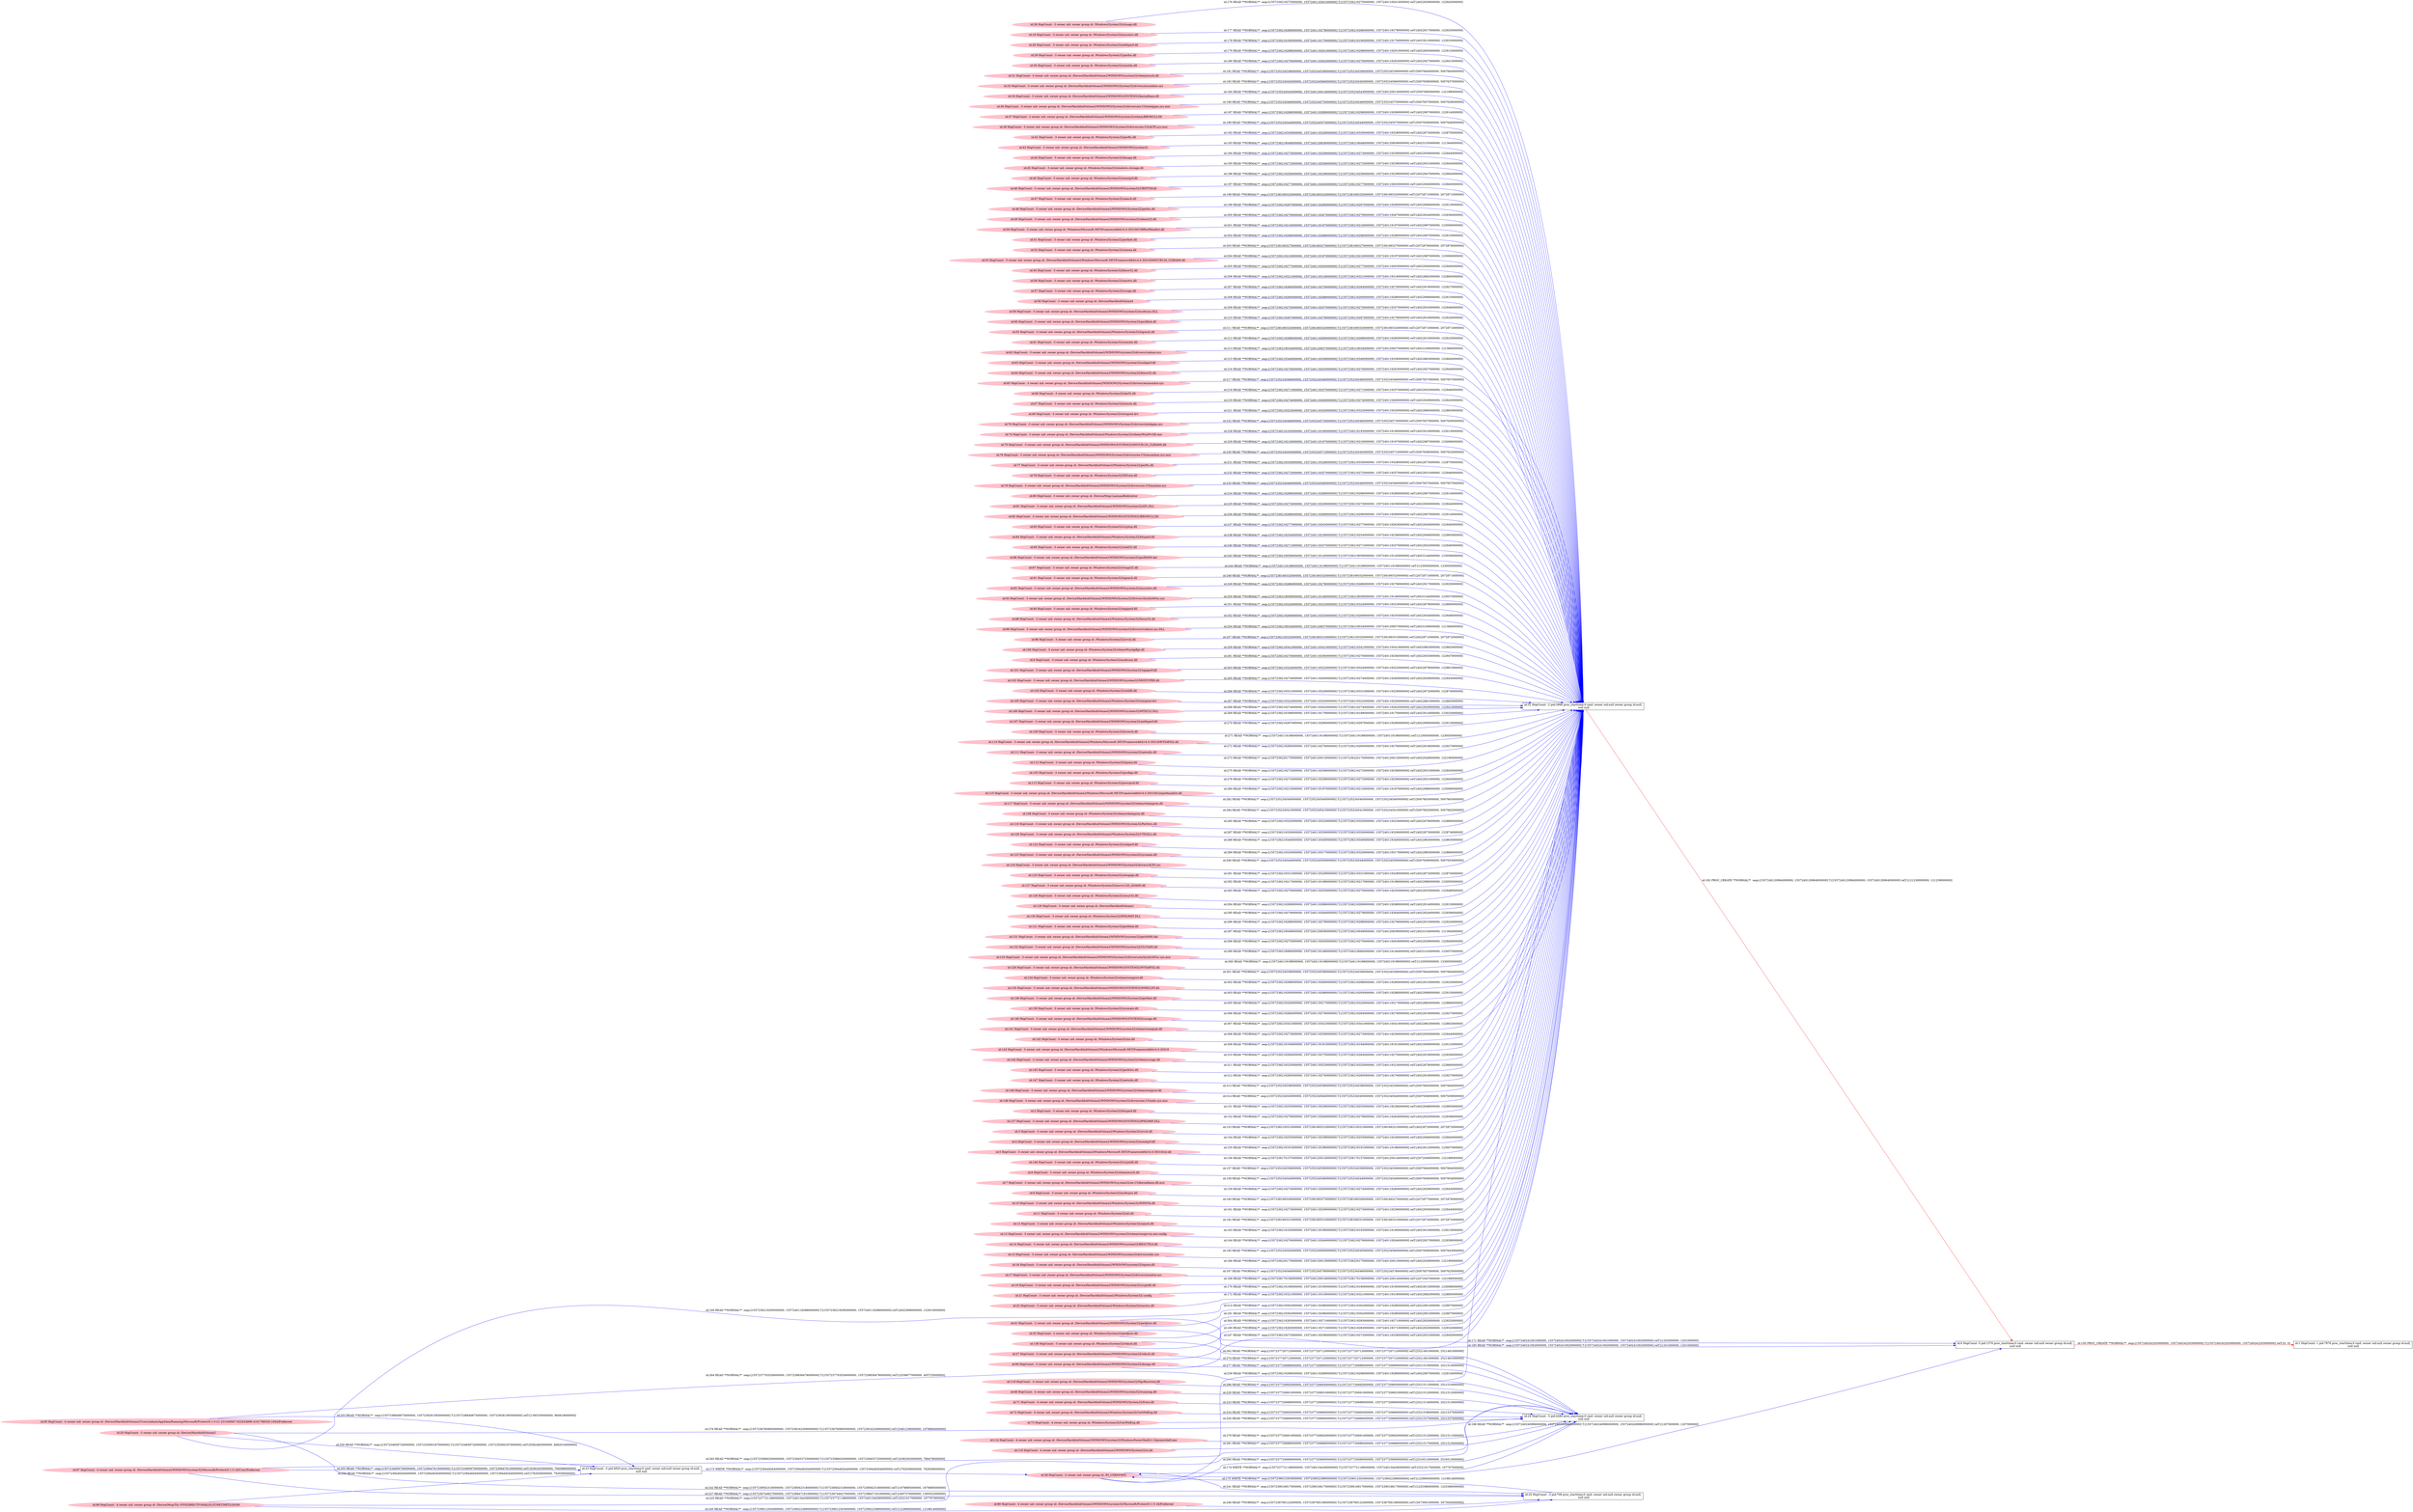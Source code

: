 digraph  {
rankdir=LR
"20"[color=pink,label="id:20 HopCount: -3 owner uid: owner group id: /Device/HarddiskVolume2 ", shape=oval,style=filled];
"23"[color=black,label="id:23 HopCount: -3 pid:4920 proc_starttime:0 cmd: owner uid:null owner group id:null,\n null null", shape=box,style=solid];
"20" -> "23" [id=256,__obj="READ"color=blue,label="id:256 READ **NORMAL**  seqs:[1557234659720000000, 1557235560187000000] T:[1557234659720000000, 1557235560187000000] relT:[5582483000000, 4682016000000]",style=solid];
"98"[color=pink,label="id:98 HopCount: -3 owner uid: owner group id: /Windows/System32/srvcli.dll ", shape=oval,style=filled];
"32"[color=black,label="id:32 HopCount: -2 pid:3996 proc_starttime:0 cmd: owner uid:null owner group id:null,\n null null", shape=box,style=solid];
"98" -> "32" [id=257,__obj="READ"color=blue,label="id:257 READ **NORMAL**  seqs:[1557236219332000000, 1557238169331000000] T:[1557236219332000000, 1557238169331000000] relT:[4022871000000, 2072872000000]",style=solid];
"99"[color=pink,label="id:99 HopCount: -4 owner uid: owner group id: /Device/Mup/TA1-FIVEDIRECTI*/MAILSLOT/NET/NETLOGON ", shape=oval,style=filled];
"99" -> "23" [id=258,__obj="READ"color=blue,label="id:258 READ **NORMAL**  seqs:[1557239449264000000, 1557239449264000000] T:[1557239449264000000, 1557239449264000000] relT:[792939000000, 792939000000]",style=solid];
"100"[color=pink,label="id:100 HopCount: -3 owner uid: owner group id: /Windows/System32/wbem/WmiApRpl.dll ", shape=oval,style=filled];
"100" -> "32" [id=259,__obj="READ"color=blue,label="id:259 READ **NORMAL**  seqs:[1557236219341000000, 1557240119341000000] T:[1557236219341000000, 1557240119341000000] relT:[4022862000000, 122862000000]",style=solid];
"38"[color=pink,label="id:38 HopCount: -2 owner uid: owner group id: /FI_UNKNOWN ", shape=oval,style=filled];
"24"[color=black,label="id:24 HopCount: -3 pid:4280 proc_starttime:0 cmd: owner uid:null owner group id:null,\n null null", shape=box,style=solid];
"38" -> "24" [id=260,__obj="READ"color=blue,label="id:260 READ **NORMAL**  seqs:[1557237725690000000, 1557237725690000000] T:[1557237725690000000, 1557237725690000000] relT:[2516513000000, 2516513000000]",style=solid];
"9"[color=pink,label="id:9 HopCount: -3 owner uid: owner group id: /Windows/System32/msdtcuiu.dll ", shape=oval,style=filled];
"9" -> "32" [id=261,__obj="READ"color=blue,label="id:261 READ **NORMAL**  seqs:[1557236219270000000, 1557240119256000000] T:[1557236219270000000, 1557240119256000000] relT:[4022933000000, 122947000000]",style=solid];
"138"[color=pink,label="id:138 HopCount: -3 owner uid: owner group id: /Windows/System32/wkscli.dll ", shape=oval,style=filled];
"138" -> "24" [id=262,__obj="READ"color=blue,label="id:262 READ **NORMAL**  seqs:[1557237720712000000, 1557237720712000000] T:[1557237720712000000, 1557237720712000000] relT:[2521491000000, 2521491000000]",style=solid];
"101"[color=pink,label="id:101 HopCount: -3 owner uid: owner group id: /Device/HarddiskVolume2/WINDOWS/System32/tapiperf.dll ", shape=oval,style=filled];
"101" -> "32" [id=263,__obj="READ"color=blue,label="id:263 READ **NORMAL**  seqs:[1557236219324000000, 1557240119322000000] T:[1557236219324000000, 1557240119322000000] relT:[4022879000000, 122881000000]",style=solid];
"95"[color=pink,label="id:95 HopCount: -4 owner uid: owner group id: /Device/HarddiskVolume2/Users/admin/AppData/Roaming/Microsoft/Protect/S-1-5-21-231540947-922634896-4161786520-1004/Preferred ", shape=oval,style=filled];
"95" -> "24" [id=264,__obj="READ"color=blue,label="id:264 READ **NORMAL**  seqs:[1557237703526000000, 1557239836478000000] T:[1557237703526000000, 1557239836478000000] relT:[2538677000000, 405725000000]",style=solid];
"102"[color=pink,label="id:102 HopCount: -3 owner uid: owner group id: /Device/HarddiskVolume2/WINDOWS/system32/MSDTCPRX.dll ", shape=oval,style=filled];
"102" -> "32" [id=265,__obj="READ"color=blue,label="id:265 READ **NORMAL**  seqs:[1557236219274000000, 1557240119260000000] T:[1557236219274000000, 1557240119260000000] relT:[4022929000000, 122943000000]",style=solid];
"104"[color=pink,label="id:104 HopCount: -3 owner uid: owner group id: /Windows/System32/utildll.dll ", shape=oval,style=filled];
"104" -> "32" [id=266,__obj="READ"color=blue,label="id:266 READ **NORMAL**  seqs:[1557236219331000000, 1557240119329000000] T:[1557236219331000000, 1557240119329000000] relT:[4022872000000, 122874000000]",style=solid];
"105"[color=pink,label="id:105 HopCount: -3 owner uid: owner group id: /Device/HarddiskVolume2/Windows/System32/winspool.drv ", shape=oval,style=filled];
"105" -> "32" [id=267,__obj="READ"color=blue,label="id:267 READ **NORMAL**  seqs:[1557236219322000000, 1557240119320000000] T:[1557236219322000000, 1557240119320000000] relT:[4022881000000, 122883000000]",style=solid];
"106"[color=pink,label="id:106 HopCount: -3 owner uid: owner group id: /Device/HarddiskVolume2/WINDOWS/system32/MTXCLU.DLL ", shape=oval,style=filled];
"106" -> "32" [id=268,__obj="READ"color=blue,label="id:268 READ **NORMAL**  seqs:[1557236219274000000, 1557240119262000000] T:[1557236219274000000, 1557240119262000000] relT:[4022929000000, 122941000000]",style=solid];
"107"[color=pink,label="id:107 HopCount: -3 owner uid: owner group id: /Device/HarddiskVolume2/WINDOWS/system32/netfxperf.dll ", shape=oval,style=filled];
"107" -> "32" [id=269,__obj="READ"color=blue,label="id:269 READ **NORMAL**  seqs:[1557236219189000000, 1557240119170000000] T:[1557236219189000000, 1557240119170000000] relT:[4023014000000, 123033000000]",style=solid];
"109"[color=pink,label="id:109 HopCount: -3 owner uid: owner group id: /Windows/System32/browcli.dll ", shape=oval,style=filled];
"109" -> "32" [id=270,__obj="READ"color=blue,label="id:270 READ **NORMAL**  seqs:[1557236219297000000, 1557240119290000000] T:[1557236219297000000, 1557240119290000000] relT:[4022906000000, 122913000000]",style=solid];
"110"[color=pink,label="id:110 HopCount: -3 owner uid: owner group id: /Device/HarddiskVolume2/Windows/Microsoft.NET/Framework64/v4.0.30319/WTSAPI32.dll ", shape=oval,style=filled];
"110" -> "32" [id=271,__obj="READ"color=blue,label="id:271 READ **NORMAL**  seqs:[1557240119198000000, 1557240119198000000] T:[1557240119198000000, 1557240119198000000] relT:[123005000000, 123005000000]",style=solid];
"111"[color=pink,label="id:111 HopCount: -3 owner uid: owner group id: /Device/HarddiskVolume2/WINDOWS/system32/netutils.dll ", shape=oval,style=filled];
"111" -> "32" [id=272,__obj="READ"color=blue,label="id:272 READ **NORMAL**  seqs:[1557236219285000000, 1557240119276000000] T:[1557236219285000000, 1557240119276000000] relT:[4022918000000, 122927000000]",style=solid];
"112"[color=pink,label="id:112 HopCount: -3 owner uid: owner group id: /Windows/System32/tquery.dll ", shape=oval,style=filled];
"112" -> "32" [id=273,__obj="READ"color=blue,label="id:273 READ **NORMAL**  seqs:[1557236220175000000, 1557240120013000000] T:[1557236220175000000, 1557240120013000000] relT:[4022028000000, 122190000000]",style=solid];
"27"[color=pink,label="id:27 HopCount: -3 owner uid: owner group id: /Device/HarddiskVolume2/WINDOWS/system32/wkscli.dll ", shape=oval,style=filled];
"27" -> "24" [id=274,__obj="READ"color=blue,label="id:274 READ **NORMAL**  seqs:[1557237720712000000, 1557237720712000000] T:[1557237720712000000, 1557237720712000000] relT:[2521491000000, 2521491000000]",style=solid];
"103"[color=pink,label="id:103 HopCount: -3 owner uid: owner group id: /Windows/System32/profapi.dll ", shape=oval,style=filled];
"103" -> "32" [id=275,__obj="READ"color=blue,label="id:275 READ **NORMAL**  seqs:[1557236219272000000, 1557240119258000000] T:[1557236219272000000, 1557240119258000000] relT:[4022931000000, 122945000000]",style=solid];
"20" -> "24" [id=276,__obj="READ"color=blue,label="id:276 READ **NORMAL**  seqs:[1557236760965000000, 1557239162309000000] T:[1557236760965000000, 1557239162309000000] relT:[3481238000000, 1079894000000]",style=solid];
"90"[color=pink,label="id:90 HopCount: -3 owner uid: owner group id: /Device/HarddiskVolume2/WINDOWS/System32/dnsapi.dll ", shape=oval,style=filled];
"90" -> "24" [id=277,__obj="READ"color=blue,label="id:277 READ **NORMAL**  seqs:[1557237720688000000, 1557237720689000000] T:[1557237720688000000, 1557237720689000000] relT:[2521515000000, 2521514000000]",style=solid];
"113"[color=pink,label="id:113 HopCount: -3 owner uid: owner group id: /Windows/System32/powrprof.dll ", shape=oval,style=filled];
"113" -> "32" [id=278,__obj="READ"color=blue,label="id:278 READ **NORMAL**  seqs:[1557236219272000000, 1557240119258000000] T:[1557236219272000000, 1557240119258000000] relT:[4022931000000, 122945000000]",style=solid];
"114"[color=pink,label="id:114 HopCount: -4 owner uid: owner group id: /Device/HarddiskVolume2/WINDOWS/system32/WindowsPowerShell/v1.0/powershell.exe ", shape=oval,style=filled];
"114" -> "24" [id=279,__obj="READ"color=blue,label="id:279 READ **NORMAL**  seqs:[1557237720691000000, 1557237720692000000] T:[1557237720691000000, 1557237720692000000] relT:[2521512000000, 2521511000000]",style=solid];
"115"[color=pink,label="id:115 HopCount: -3 owner uid: owner group id: /Device/HarddiskVolume2/Windows/Microsoft.NET/Framework64/v4.0.30319/CorperfmonExt.dll ", shape=oval,style=filled];
"115" -> "32" [id=280,__obj="READ"color=blue,label="id:280 READ **NORMAL**  seqs:[1557236219215000000, 1557240119197000000] T:[1557236219215000000, 1557240119197000000] relT:[4022988000000, 123006000000]",style=solid];
"116"[color=pink,label="id:116 HopCount: -4 owner uid: owner group id: /Device/HarddiskVolume2/WINDOWS/System32/ci.dll ", shape=oval,style=filled];
"116" -> "24" [id=281,__obj="READ"color=blue,label="id:281 READ **NORMAL**  seqs:[1557237720686000000, 1557237720688000000] T:[1557237720686000000, 1557237720688000000] relT:[2521517000000, 2521515000000]",style=solid];
"117"[color=pink,label="id:117 HopCount: -3 owner uid: owner group id: /Device/HarddiskVolume2/WINDOWS/system32/wbem/wbemprox.dll ", shape=oval,style=filled];
"117" -> "32" [id=282,__obj="READ"color=blue,label="id:282 READ **NORMAL**  seqs:[1557235234540000000, 1557235234540000000] T:[1557235234540000000, 1557235234540000000] relT:[5007663000000, 5007663000000]",style=solid];
"97"[color=pink,label="id:97 HopCount: -4 owner uid: owner group id: /Device/HarddiskVolume2/WINDOWS/system32/Microsoft/Protect/S-1-5-18/User/Preferred ", shape=oval,style=filled];
"97" -> "24" [id=283,__obj="READ"color=blue,label="id:283 READ **NORMAL**  seqs:[1557235860200000000, 1557239453725000000] T:[1557235860200000000, 1557239453725000000] relT:[4382003000000, 788478000000]",style=solid];
"108"[color=pink,label="id:108 HopCount: -3 owner uid: owner group id: /Windows/System32/wbem/wbemprox.dll ", shape=oval,style=filled];
"108" -> "32" [id=284,__obj="READ"color=blue,label="id:284 READ **NORMAL**  seqs:[1557235234541000000, 1557235234541000000] T:[1557235234541000000, 1557235234541000000] relT:[5007662000000, 5007662000000]",style=solid];
"118"[color=pink,label="id:118 HopCount: -3 owner uid: owner group id: /Device/HarddiskVolume2/WINDOWS/System32/Perfctrs.dll ", shape=oval,style=filled];
"118" -> "32" [id=285,__obj="READ"color=blue,label="id:285 READ **NORMAL**  seqs:[1557236219325000000, 1557240119323000000] T:[1557236219325000000, 1557240119323000000] relT:[4022878000000, 122880000000]",style=solid];
"119"[color=pink,label="id:119 HopCount: -4 owner uid: owner group id: /Device/HarddiskVolume2/WINDOWS/system32/NgcRecovery.dll ", shape=oval,style=filled];
"119" -> "24" [id=286,__obj="READ"color=blue,label="id:286 READ **NORMAL**  seqs:[1557237720692000000, 1557237720693000000] T:[1557237720692000000, 1557237720693000000] relT:[2521511000000, 2521510000000]",style=solid];
"120"[color=pink,label="id:120 HopCount: -3 owner uid: owner group id: /Device/HarddiskVolume2/Windows/System32/UTILDLL.dll ", shape=oval,style=filled];
"120" -> "32" [id=287,__obj="READ"color=blue,label="id:287 READ **NORMAL**  seqs:[1557236219330000000, 1557240119329000000] T:[1557236219330000000, 1557240119329000000] relT:[4022873000000, 122874000000]",style=solid];
"122"[color=pink,label="id:122 HopCount: -3 owner uid: owner group id: /Windows/System32/usbperf.dll ", shape=oval,style=filled];
"122" -> "32" [id=288,__obj="READ"color=blue,label="id:288 READ **NORMAL**  seqs:[1557236219340000000, 1557240119340000000] T:[1557236219340000000, 1557240119340000000] relT:[4022863000000, 122863000000]",style=solid];
"123"[color=pink,label="id:123 HopCount: -3 owner uid: owner group id: /Device/HarddiskVolume2/WINDOWS/system32/sysmain.dll ", shape=oval,style=filled];
"123" -> "32" [id=289,__obj="READ"color=blue,label="id:289 READ **NORMAL**  seqs:[1557236219320000000, 1557240119317000000] T:[1557236219320000000, 1557240119317000000] relT:[4022883000000, 122886000000]",style=solid];
"124"[color=pink,label="id:124 HopCount: -3 owner uid: owner group id: /Device/HarddiskVolume2/WINDOWS/System32/drivers/ACPI.sys ", shape=oval,style=filled];
"124" -> "32" [id=290,__obj="READ"color=blue,label="id:290 READ **NORMAL**  seqs:[1557235234544000000, 1557235234550000000] T:[1557235234544000000, 1557235234550000000] relT:[5007659000000, 5007653000000]",style=solid];
"125"[color=pink,label="id:125 HopCount: -3 owner uid: owner group id: /Windows/System32/setupapi.dll ", shape=oval,style=filled];
"125" -> "32" [id=291,__obj="READ"color=blue,label="id:291 READ **NORMAL**  seqs:[1557236219331000000, 1557240119329000000] T:[1557236219331000000, 1557240119329000000] relT:[4022872000000, 122874000000]",style=solid];
"127"[color=pink,label="id:127 HopCount: -3 owner uid: owner group id: /Windows/System32/msvcr120_clr0400.dll ", shape=oval,style=filled];
"127" -> "32" [id=292,__obj="READ"color=blue,label="id:292 READ **NORMAL**  seqs:[1557236219217000000, 1557240119198000000] T:[1557236219217000000, 1557240119198000000] relT:[4022986000000, 123005000000]",style=solid];
"128"[color=pink,label="id:128 HopCount: -3 owner uid: owner group id: /Windows/System32/secur32.dll ", shape=oval,style=filled];
"128" -> "32" [id=293,__obj="READ"color=blue,label="id:293 READ **NORMAL**  seqs:[1557236219270000000, 1557240119255000000] T:[1557236219270000000, 1557240119255000000] relT:[4022933000000, 122948000000]",style=solid];
"129"[color=pink,label="id:129 HopCount: -3 owner uid: owner group id: /Device/HarddiskVolume1 ", shape=oval,style=filled];
"129" -> "32" [id=294,__obj="READ"color=blue,label="id:294 READ **NORMAL**  seqs:[1557236219289000000, 1557240119288000000] T:[1557236219289000000, 1557240119288000000] relT:[4022914000000, 122915000000]",style=solid];
"130"[color=pink,label="id:130 HopCount: -3 owner uid: owner group id: /Windows/System32/IPHLPAPI.DLL ", shape=oval,style=filled];
"130" -> "32" [id=295,__obj="READ"color=blue,label="id:295 READ **NORMAL**  seqs:[1557236219279000000, 1557240119264000000] T:[1557236219279000000, 1557240119264000000] relT:[4022924000000, 122939000000]",style=solid];
"121"[color=pink,label="id:121 HopCount: -3 owner uid: owner group id: /Windows/System32/perfdisk.dll ", shape=oval,style=filled];
"121" -> "32" [id=296,__obj="READ"color=blue,label="id:296 READ **NORMAL**  seqs:[1557236219288000000, 1557240119279000000] T:[1557236219288000000, 1557240119279000000] relT:[4022915000000, 122924000000]",style=solid];
"131"[color=pink,label="id:131 HopCount: -3 owner uid: owner group id: /Device/HarddiskVolume2/WINDOWS/system32/perfc009.dat ", shape=oval,style=filled];
"131" -> "32" [id=297,__obj="READ"color=blue,label="id:297 READ **NORMAL**  seqs:[1557236219049000000, 1557240120839000000] T:[1557236219049000000, 1557240120839000000] relT:[4023154000000, 121364000000]",style=solid];
"132"[color=pink,label="id:132 HopCount: -3 owner uid: owner group id: /Device/HarddiskVolume2/WINDOWS/system32/CLUSAPI.dll ", shape=oval,style=filled];
"132" -> "32" [id=298,__obj="READ"color=blue,label="id:298 READ **NORMAL**  seqs:[1557236219275000000, 1557240119263000000] T:[1557236219275000000, 1557240119263000000] relT:[4022928000000, 122940000000]",style=solid];
"133"[color=pink,label="id:133 HopCount: -3 owner uid: owner group id: /Device/HarddiskVolume2/WINDOWS/System32/Drivers/en/Synth3dVsc.sys.mui ", shape=oval,style=filled];
"133" -> "32" [id=299,__obj="READ"color=blue,label="id:299 READ **NORMAL**  seqs:[1557236219060000000, 1557240119146000000] T:[1557236219060000000, 1557240119146000000] relT:[4023143000000, 123057000000]",style=solid];
"126"[color=pink,label="id:126 HopCount: -3 owner uid: owner group id: /Device/HarddiskVolume2/WINDOWS/SYSTEM32/WTSAPI32.dll ", shape=oval,style=filled];
"126" -> "32" [id=300,__obj="READ"color=blue,label="id:300 READ **NORMAL**  seqs:[1557240119198000000, 1557240119198000000] T:[1557240119198000000, 1557240119198000000] relT:[123005000000, 123005000000]",style=solid];
"134"[color=pink,label="id:134 HopCount: -3 owner uid: owner group id: /Windows/System32/wbem/wmiprov.dll ", shape=oval,style=filled];
"134" -> "32" [id=301,__obj="READ"color=blue,label="id:301 READ **NORMAL**  seqs:[1557235234539000000, 1557235234539000000] T:[1557235234539000000, 1557235234539000000] relT:[5007664000000, 5007664000000]",style=solid];
"135"[color=pink,label="id:135 HopCount: -3 owner uid: owner group id: /Device/HarddiskVolume2/WINDOWS/SYSTEM32/WMICLNT.dll ", shape=oval,style=filled];
"135" -> "32" [id=302,__obj="READ"color=blue,label="id:302 READ **NORMAL**  seqs:[1557236219288000000, 1557240119280000000] T:[1557236219288000000, 1557240119280000000] relT:[4022915000000, 122923000000]",style=solid];
"136"[color=pink,label="id:136 HopCount: -3 owner uid: owner group id: /Device/HarddiskVolume2/WINDOWS/System32/perfnet.dll ", shape=oval,style=filled];
"136" -> "32" [id=303,__obj="READ"color=blue,label="id:303 READ **NORMAL**  seqs:[1557236219295000000, 1557240119288000000] T:[1557236219295000000, 1557240119288000000] relT:[4022908000000, 122915000000]",style=solid];
"138" -> "32" [id=304,__obj="READ"color=blue,label="id:304 READ **NORMAL**  seqs:[1557236219283000000, 1557240119271000000] T:[1557236219283000000, 1557240119271000000] relT:[4022920000000, 122932000000]",style=solid];
"139"[color=pink,label="id:139 HopCount: -3 owner uid: owner group id: /Windows/System32/sysmain.dll ", shape=oval,style=filled];
"139" -> "32" [id=305,__obj="READ"color=blue,label="id:305 READ **NORMAL**  seqs:[1557236219320000000, 1557240119317000000] T:[1557236219320000000, 1557240119317000000] relT:[4022883000000, 122886000000]",style=solid];
"140"[color=pink,label="id:140 HopCount: -3 owner uid: owner group id: /Device/HarddiskVolume2/WINDOWS/SYSTEM32/cscapi.dll ", shape=oval,style=filled];
"140" -> "32" [id=306,__obj="READ"color=blue,label="id:306 READ **NORMAL**  seqs:[1557236219284000000, 1557240119276000000] T:[1557236219284000000, 1557240119276000000] relT:[4022919000000, 122927000000]",style=solid];
"141"[color=pink,label="id:141 HopCount: -3 owner uid: owner group id: /Device/HarddiskVolume2/WINDOWS/system32/wbem/wmiaprpl.dll ", shape=oval,style=filled];
"141" -> "32" [id=307,__obj="READ"color=blue,label="id:307 READ **NORMAL**  seqs:[1557236219341000000, 1557240119341000000] T:[1557236219341000000, 1557240119341000000] relT:[4022862000000, 122862000000]",style=solid];
"142"[color=pink,label="id:142 HopCount: -3 owner uid: owner group id: /Windows/System32/nsi.dll ", shape=oval,style=filled];
"142" -> "32" [id=308,__obj="READ"color=blue,label="id:308 READ **NORMAL**  seqs:[1557236219273000000, 1557240119259000000] T:[1557236219273000000, 1557240119259000000] relT:[4022930000000, 122944000000]",style=solid];
"143"[color=pink,label="id:143 HopCount: -3 owner uid: owner group id: /Device/HarddiskVolume2/Windows/Microsoft.NET/Framework64/v4.0.30319 ", shape=oval,style=filled];
"143" -> "32" [id=309,__obj="READ"color=blue,label="id:309 READ **NORMAL**  seqs:[1557236219194000000, 1557240119191000000] T:[1557236219194000000, 1557240119191000000] relT:[4023009000000, 123012000000]",style=solid];
"144"[color=pink,label="id:144 HopCount: -3 owner uid: owner group id: /Device/HarddiskVolume2/WINDOWS/system32/wbem/cscapi.dll ", shape=oval,style=filled];
"144" -> "32" [id=310,__obj="READ"color=blue,label="id:310 READ **NORMAL**  seqs:[1557236219284000000, 1557240119275000000] T:[1557236219284000000, 1557240119275000000] relT:[4022919000000, 122928000000]",style=solid];
"145"[color=pink,label="id:145 HopCount: -3 owner uid: owner group id: /Windows/System32/perfctrs.dll ", shape=oval,style=filled];
"145" -> "32" [id=311,__obj="READ"color=blue,label="id:311 READ **NORMAL**  seqs:[1557236219325000000, 1557240119323000000] T:[1557236219325000000, 1557240119323000000] relT:[4022878000000, 122880000000]",style=solid];
"147"[color=pink,label="id:147 HopCount: -3 owner uid: owner group id: /Windows/System32/netutils.dll ", shape=oval,style=filled];
"147" -> "32" [id=312,__obj="READ"color=blue,label="id:312 READ **NORMAL**  seqs:[1557236219285000000, 1557240119276000000] T:[1557236219285000000, 1557240119276000000] relT:[4022918000000, 122927000000]",style=solid];
"148"[color=pink,label="id:148 HopCount: -3 owner uid: owner group id: /Device/HarddiskVolume2/WINDOWS/system32/wbem/wmiprov.dll ", shape=oval,style=filled];
"148" -> "32" [id=313,__obj="READ"color=blue,label="id:313 READ **NORMAL**  seqs:[1557235234538000000, 1557235234539000000] T:[1557235234538000000, 1557235234539000000] relT:[5007665000000, 5007664000000]",style=solid];
"149"[color=pink,label="id:149 HopCount: -3 owner uid: owner group id: /Device/HarddiskVolume2/WINDOWS/system32/drivers/en-US/ndis.sys.mui ", shape=oval,style=filled];
"149" -> "32" [id=314,__obj="READ"color=blue,label="id:314 READ **NORMAL**  seqs:[1557235234545000000, 1557235234564000000] T:[1557235234545000000, 1557235234564000000] relT:[5007658000000, 5007639000000]",style=solid];
"0"[color=black,label="id:0 HopCount: 0 pid:1376 proc_starttime:0 cmd: owner uid:null owner group id:null,\n null null", shape=box,style=solid];
"1"[color=black,label="id:1 HopCount: 1 pid:7876 proc_starttime:0 cmd: owner uid:null owner group id:null,\n null null", shape=box,style=solid];
"0" -> "1" [id=150,__obj="PROC_CREATE"color=red,label="id:150 PROC_CREATE **NORMAL**  seqs:[1557240242203000000, 1557240242203000000] T:[1557240242203000000, 1557240242203000000] relT:[0, 0]",style=solid];
"2"[color=pink,label="id:2 HopCount: -3 owner uid: owner group id: /Windows/System32/bitsperf.dll ", shape=oval,style=filled];
"2" -> "32" [id=151,__obj="READ"color=blue,label="id:151 READ **NORMAL**  seqs:[1557236219255000000, 1557240119238000000] T:[1557236219255000000, 1557240119238000000] relT:[4022948000000, 122965000000]",style=solid];
"137"[color=pink,label="id:137 HopCount: -3 owner uid: owner group id: /Device/HarddiskVolume2/WINDOWS/SYSTEM32/IPHLPAPI.DLL ", shape=oval,style=filled];
"137" -> "32" [id=152,__obj="READ"color=blue,label="id:152 READ **NORMAL**  seqs:[1557236219278000000, 1557240119264000000] T:[1557236219278000000, 1557240119264000000] relT:[4022925000000, 122939000000]",style=solid];
"3"[color=pink,label="id:3 HopCount: -3 owner uid: owner group id: /Device/HarddiskVolume2/Windows/System32/srvcli.dll ", shape=oval,style=filled];
"3" -> "32" [id=153,__obj="READ"color=blue,label="id:153 READ **NORMAL**  seqs:[1557236219331000000, 1557238169331000000] T:[1557236219331000000, 1557238169331000000] relT:[4022872000000, 2072872000000]",style=solid];
"4"[color=pink,label="id:4 HopCount: -3 owner uid: owner group id: /Device/HarddiskVolume2/WINDOWS/system32/esentprf.dll ", shape=oval,style=filled];
"4" -> "32" [id=154,__obj="READ"color=blue,label="id:154 READ **NORMAL**  seqs:[1557236219255000000, 1557240119239000000] T:[1557236219255000000, 1557240119239000000] relT:[4022948000000, 122964000000]",style=solid];
"5"[color=pink,label="id:5 HopCount: -3 owner uid: owner group id: /Device/HarddiskVolume2/Windows/Microsoft.NET/Framework64/v4.0.30319/clr.dll ", shape=oval,style=filled];
"5" -> "32" [id=155,__obj="READ"color=blue,label="id:155 READ **NORMAL**  seqs:[1557236219191000000, 1557240119196000000] T:[1557236219191000000, 1557240119196000000] relT:[4023012000000, 123007000000]",style=solid];
"146"[color=pink,label="id:146 HopCount: -3 owner uid: owner group id: /Windows/System32/cryptdll.dll ", shape=oval,style=filled];
"146" -> "32" [id=156,__obj="READ"color=blue,label="id:156 READ **NORMAL**  seqs:[1557238170157000000, 1557240120014000000] T:[1557238170157000000, 1557240120014000000] relT:[2072046000000, 122189000000]",style=solid];
"6"[color=pink,label="id:6 HopCount: -3 owner uid: owner group id: /Windows/System32/wbem/esscli.dll ", shape=oval,style=filled];
"6" -> "32" [id=157,__obj="READ"color=blue,label="id:157 READ **NORMAL**  seqs:[1557235234539000000, 1557235234539000000] T:[1557235234539000000, 1557235234539000000] relT:[5007664000000, 5007664000000]",style=solid];
"7"[color=pink,label="id:7 HopCount: -3 owner uid: owner group id: /Device/HarddiskVolume2/WINDOWS/system32/en-US/kernelbase.dll.mui ", shape=oval,style=filled];
"7" -> "32" [id=158,__obj="READ"color=blue,label="id:158 READ **NORMAL**  seqs:[1557235234544000000, 1557235234549000000] T:[1557235234544000000, 1557235234549000000] relT:[5007659000000, 5007654000000]",style=solid];
"8"[color=pink,label="id:8 HopCount: -3 owner uid: owner group id: /Windows/System32/msdtcprx.dll ", shape=oval,style=filled];
"8" -> "32" [id=159,__obj="READ"color=blue,label="id:159 READ **NORMAL**  seqs:[1557236219274000000, 1557240119260000000] T:[1557236219274000000, 1557240119260000000] relT:[4022929000000, 122943000000]",style=solid];
"10"[color=pink,label="id:10 HopCount: -3 owner uid: owner group id: /Device/HarddiskVolume2/Windows/System32/WINSTA.dll ", shape=oval,style=filled];
"10" -> "32" [id=160,__obj="READ"color=blue,label="id:160 READ **NORMAL**  seqs:[1557238169326000000, 1557238169327000000] T:[1557238169326000000, 1557238169327000000] relT:[2072877000000, 2072876000000]",style=solid];
"11"[color=pink,label="id:11 HopCount: -3 owner uid: owner group id: /Windows/System32/atl.dll ", shape=oval,style=filled];
"11" -> "32" [id=161,__obj="READ"color=blue,label="id:161 READ **NORMAL**  seqs:[1557236219273000000, 1557240119259000000] T:[1557236219273000000, 1557240119259000000] relT:[4022930000000, 122944000000]",style=solid];
"12"[color=pink,label="id:12 HopCount: -3 owner uid: owner group id: /Device/HarddiskVolume2/Windows/System32/samcli.dll ", shape=oval,style=filled];
"12" -> "32" [id=162,__obj="READ"color=blue,label="id:162 READ **NORMAL**  seqs:[1557238169331000000, 1557238169331000000] T:[1557238169331000000, 1557238169331000000] relT:[2072872000000, 2072872000000]",style=solid];
"13"[color=pink,label="id:13 HopCount: -3 owner uid: owner group id: /Device/HarddiskVolume2/WINDOWS/system32/wbem/wmiprvse.exe.config ", shape=oval,style=filled];
"13" -> "32" [id=163,__obj="READ"color=blue,label="id:163 READ **NORMAL**  seqs:[1557236219193000000, 1557240119190000000] T:[1557236219193000000, 1557240119190000000] relT:[4023010000000, 123013000000]",style=solid];
"14"[color=pink,label="id:14 HopCount: -3 owner uid: owner group id: /Device/HarddiskVolume2/WINDOWS/system32/RESUTILS.dll ", shape=oval,style=filled];
"14" -> "32" [id=164,__obj="READ"color=blue,label="id:164 READ **NORMAL**  seqs:[1557236219276000000, 1557240119264000000] T:[1557236219276000000, 1557240119264000000] relT:[4022927000000, 122939000000]",style=solid];
"15"[color=pink,label="id:15 HopCount: -3 owner uid: owner group id: /Device/HarddiskVolume2/WINDOWS/system32/drivers/ndis.sys ", shape=oval,style=filled];
"15" -> "32" [id=165,__obj="READ"color=blue,label="id:165 READ **NORMAL**  seqs:[1557235234545000000, 1557235234560000000] T:[1557235234545000000, 1557235234560000000] relT:[5007658000000, 5007643000000]",style=solid];
"16"[color=pink,label="id:16 HopCount: -3 owner uid: owner group id: /Device/HarddiskVolume2/WINDOWS/system32/tquery.dll ", shape=oval,style=filled];
"16" -> "32" [id=166,__obj="READ"color=blue,label="id:166 READ **NORMAL**  seqs:[1557236220175000000, 1557240120013000000] T:[1557236220175000000, 1557240120013000000] relT:[4022028000000, 122190000000]",style=solid];
"17"[color=pink,label="id:17 HopCount: -3 owner uid: owner group id: /Device/HarddiskVolume2/WINDOWS/System32/drivers/monitor.sys ", shape=oval,style=filled];
"17" -> "32" [id=167,__obj="READ"color=blue,label="id:167 READ **NORMAL**  seqs:[1557235234546000000, 1557235234578000000] T:[1557235234546000000, 1557235234578000000] relT:[5007657000000, 5007625000000]",style=solid];
"19"[color=pink,label="id:19 HopCount: -3 owner uid: owner group id: /Device/HarddiskVolume2/WINDOWS/system32/cryptdll.dll ", shape=oval,style=filled];
"19" -> "32" [id=168,__obj="READ"color=blue,label="id:168 READ **NORMAL**  seqs:[1557238170156000000, 1557240120014000000] T:[1557238170156000000, 1557240120014000000] relT:[2072047000000, 122189000000]",style=solid];
"20" -> "32" [id=169,__obj="READ"color=blue,label="id:169 READ **NORMAL**  seqs:[1557236219295000000, 1557240119288000000] T:[1557236219295000000, 1557240119288000000] relT:[4022908000000, 122915000000]",style=solid];
"21"[color=pink,label="id:21 HopCount: -3 owner uid: owner group id: /Device/HarddiskVolume2/Windows/System32/.config ", shape=oval,style=filled];
"21" -> "32" [id=170,__obj="READ"color=blue,label="id:170 READ **NORMAL**  seqs:[1557236219190000000, 1557240119195000000] T:[1557236219190000000, 1557240119195000000] relT:[4023013000000, 123008000000]",style=solid];
"41"[color=pink,label="id:41 HopCount: -2 owner uid: owner group id: /Device/HarddiskVolume2/WINDOWS/System32/perfproc.dll ", shape=oval,style=filled];
"41" -> "0" [id=171,__obj="READ"color=blue,label="id:171 READ **NORMAL**  seqs:[1557240241001000000, 1557240241002000000] T:[1557240241001000000, 1557240241002000000] relT:[1202000000, 1201000000]",style=solid];
"22"[color=pink,label="id:22 HopCount: -3 owner uid: owner group id: /Device/HarddiskVolume2/Windows/System32/rasctrs.dll ", shape=oval,style=filled];
"22" -> "32" [id=172,__obj="READ"color=blue,label="id:172 READ **NORMAL**  seqs:[1557236219321000000, 1557240119318000000] T:[1557236219321000000, 1557240119318000000] relT:[4022882000000, 122885000000]",style=solid];
"23" -> "38" [id=173,__obj="WRITE"color=blue,label="id:173 WRITE **NORMAL**  seqs:[1557239449264000000, 1557239449264000000] T:[1557239449264000000, 1557239449264000000] relT:[792939000000, 792939000000]",style=solid];
"24" -> "38" [id=174,__obj="WRITE"color=blue,label="id:174 WRITE **NORMAL**  seqs:[1557237721186000000, 1557240134436000000] T:[1557237721186000000, 1557240134436000000] relT:[2521017000000, 107767000000]",style=solid];
"25"[color=black,label="id:25 HopCount: -3 pid:708 proc_starttime:0 cmd: owner uid:null owner group id:null,\n null null", shape=box,style=solid];
"25" -> "38" [id=175,__obj="WRITE"color=blue,label="id:175 WRITE **NORMAL**  seqs:[1557239012303000000, 1557239022389000000] T:[1557239012303000000, 1557239022389000000] relT:[1229900000000, 1219814000000]",style=solid];
"26"[color=pink,label="id:26 HopCount: -3 owner uid: owner group id: /Windows/System32/clusapi.dll ", shape=oval,style=filled];
"26" -> "32" [id=176,__obj="READ"color=blue,label="id:176 READ **NORMAL**  seqs:[1557236219275000000, 1557240119261000000] T:[1557236219275000000, 1557240119261000000] relT:[4022928000000, 122942000000]",style=solid];
"18"[color=pink,label="id:18 HopCount: -3 owner uid: owner group id: /Windows/System32/msscntrs.dll ", shape=oval,style=filled];
"18" -> "32" [id=177,__obj="READ"color=blue,label="id:177 READ **NORMAL**  seqs:[1557236219286000000, 1557240119278000000] T:[1557236219286000000, 1557240119278000000] relT:[4022917000000, 122925000000]",style=solid];
"28"[color=pink,label="id:28 HopCount: -3 owner uid: owner group id: /Windows/System32/netfxperf.dll ", shape=oval,style=filled];
"28" -> "32" [id=178,__obj="READ"color=blue,label="id:178 READ **NORMAL**  seqs:[1557236219190000000, 1557240119170000000] T:[1557236219190000000, 1557240119170000000] relT:[4023013000000, 123033000000]",style=solid];
"29"[color=pink,label="id:29 HopCount: -3 owner uid: owner group id: /Windows/System32/perfos.dll ", shape=oval,style=filled];
"29" -> "32" [id=179,__obj="READ"color=blue,label="id:179 READ **NORMAL**  seqs:[1557236219298000000, 1557240119291000000] T:[1557236219298000000, 1557240119291000000] relT:[4022905000000, 122912000000]",style=solid];
"30"[color=pink,label="id:30 HopCount: -3 owner uid: owner group id: /Windows/System32/resutils.dll ", shape=oval,style=filled];
"30" -> "32" [id=180,__obj="READ"color=blue,label="id:180 READ **NORMAL**  seqs:[1557236219276000000, 1557240119262000000] T:[1557236219276000000, 1557240119262000000] relT:[4022927000000, 122941000000]",style=solid];
"31"[color=pink,label="id:31 HopCount: -3 owner uid: owner group id: /Device/HarddiskVolume2/WINDOWS/system32/wbem/esscli.dll ", shape=oval,style=filled];
"31" -> "32" [id=181,__obj="READ"color=blue,label="id:181 READ **NORMAL**  seqs:[1557235234539000000, 1557235234539000000] T:[1557235234539000000, 1557235234539000000] relT:[5007664000000, 5007664000000]",style=solid];
"32" -> "0" [id=182,__obj="PROC_CREATE"color=red,label="id:182 PROC_CREATE **NORMAL**  seqs:[1557240120964000000, 1557240120964000000] T:[1557240120964000000, 1557240120964000000] relT:[121239000000, 121239000000]",style=solid];
"33"[color=pink,label="id:33 HopCount: -3 owner uid: owner group id: /Device/HarddiskVolume2/WINDOWS/System32/drivers/mssmbios.sys ", shape=oval,style=filled];
"33" -> "32" [id=183,__obj="READ"color=blue,label="id:183 READ **NORMAL**  seqs:[1557235234545000000, 1557235234566000000] T:[1557235234545000000, 1557235234566000000] relT:[5007658000000, 5007637000000]",style=solid];
"34"[color=pink,label="id:34 HopCount: -3 owner uid: owner group id: /Device/HarddiskVolume2/WINDOWS/SYSTEM32/kernelbase.dll ", shape=oval,style=filled];
"34" -> "32" [id=184,__obj="READ"color=blue,label="id:184 READ **NORMAL**  seqs:[1557235234543000000, 1557240120014000000] T:[1557235234543000000, 1557240120014000000] relT:[5007660000000, 122189000000]",style=solid];
"35"[color=pink,label="id:35 HopCount: -2 owner uid: owner group id: /Windows/System32/perfproc.dll ", shape=oval,style=filled];
"35" -> "0" [id=185,__obj="READ"color=blue,label="id:185 READ **NORMAL**  seqs:[1557240241002000000, 1557240241002000000] T:[1557240241002000000, 1557240241002000000] relT:[1201000000, 1201000000]",style=solid];
"36"[color=pink,label="id:36 HopCount: -3 owner uid: owner group id: /Device/HarddiskVolume2/WINDOWS/System32/drivers/en-US/intelppm.sys.mui ", shape=oval,style=filled];
"36" -> "32" [id=186,__obj="READ"color=blue,label="id:186 READ **NORMAL**  seqs:[1557235234546000000, 1557235234575000000] T:[1557235234546000000, 1557235234575000000] relT:[5007657000000, 5007628000000]",style=solid];
"37"[color=pink,label="id:37 HopCount: -3 owner uid: owner group id: /Device/HarddiskVolume2/WINDOWS/system32/wbem/BROWCLI.Dll ", shape=oval,style=filled];
"37" -> "32" [id=187,__obj="READ"color=blue,label="id:187 READ **NORMAL**  seqs:[1557236219296000000, 1557240119289000000] T:[1557236219296000000, 1557240119289000000] relT:[4022907000000, 122914000000]",style=solid];
"38" -> "0" [id=188,__obj="READ"color=blue,label="id:188 READ **NORMAL**  seqs:[1557240240996000000, 1557240240996000000] T:[1557240240996000000, 1557240240996000000] relT:[1207000000, 1207000000]",style=solid];
"39"[color=pink,label="id:39 HopCount: -3 owner uid: owner group id: /Device/HarddiskVolume2/WINDOWS/System32/drivers/en-US/ACPI.sys.mui ", shape=oval,style=filled];
"39" -> "32" [id=189,__obj="READ"color=blue,label="id:189 READ **NORMAL**  seqs:[1557235234544000000, 1557235234557000000] T:[1557235234544000000, 1557235234557000000] relT:[5007659000000, 5007646000000]",style=solid];
"27" -> "32" [id=190,__obj="READ"color=blue,label="id:190 READ **NORMAL**  seqs:[1557236219283000000, 1557240119271000000] T:[1557236219283000000, 1557240119271000000] relT:[4022920000000, 122932000000]",style=solid];
"35" -> "32" [id=191,__obj="READ"color=blue,label="id:191 READ **NORMAL**  seqs:[1557236219302000000, 1557240119296000000] T:[1557236219302000000, 1557240119296000000] relT:[4022901000000, 122907000000]",style=solid];
"42"[color=pink,label="id:42 HopCount: -3 owner uid: owner group id: /Windows/System32/perfts.dll ", shape=oval,style=filled];
"42" -> "32" [id=192,__obj="READ"color=blue,label="id:192 READ **NORMAL**  seqs:[1557236219330000000, 1557240119328000000] T:[1557236219330000000, 1557240119328000000] relT:[4022873000000, 122875000000]",style=solid];
"43"[color=pink,label="id:43 HopCount: -3 owner uid: owner group id: /Device/HarddiskVolume2/WINDOWS/system32 ", shape=oval,style=filled];
"43" -> "32" [id=193,__obj="READ"color=blue,label="id:193 READ **NORMAL**  seqs:[1557236219048000000, 1557240120839000000] T:[1557236219048000000, 1557240120839000000] relT:[4023155000000, 121364000000]",style=solid];
"44"[color=pink,label="id:44 HopCount: -3 owner uid: owner group id: /Windows/System32/dnsapi.dll ", shape=oval,style=filled];
"44" -> "32" [id=194,__obj="READ"color=blue,label="id:194 READ **NORMAL**  seqs:[1557236219273000000, 1557240119259000000] T:[1557236219273000000, 1557240119259000000] relT:[4022930000000, 122944000000]",style=solid];
"45"[color=pink,label="id:45 HopCount: -3 owner uid: owner group id: /Windows/System32/windows.storage.dll ", shape=oval,style=filled];
"45" -> "32" [id=195,__obj="READ"color=blue,label="id:195 READ **NORMAL**  seqs:[1557236219272000000, 1557240119258000000] T:[1557236219272000000, 1557240119258000000] relT:[4022931000000, 122945000000]",style=solid];
"40"[color=pink,label="id:40 HopCount: -3 owner uid: owner group id: /Windows/System32/esentprf.dll ", shape=oval,style=filled];
"40" -> "32" [id=196,__obj="READ"color=blue,label="id:196 READ **NORMAL**  seqs:[1557236219256000000, 1557240119239000000] T:[1557236219256000000, 1557240119239000000] relT:[4022947000000, 122964000000]",style=solid];
"46"[color=pink,label="id:46 HopCount: -3 owner uid: owner group id: /Device/HarddiskVolume2/WINDOWS/system32/CRYPTSP.dll ", shape=oval,style=filled];
"46" -> "32" [id=197,__obj="READ"color=blue,label="id:197 READ **NORMAL**  seqs:[1557236219277000000, 1557240119263000000] T:[1557236219277000000, 1557240119263000000] relT:[4022926000000, 122940000000]",style=solid];
"47"[color=pink,label="id:47 HopCount: -3 owner uid: owner group id: /Windows/System32/samcli.dll ", shape=oval,style=filled];
"47" -> "32" [id=198,__obj="READ"color=blue,label="id:198 READ **NORMAL**  seqs:[1557238169332000000, 1557238169332000000] T:[1557238169332000000, 1557238169332000000] relT:[2072871000000, 2072871000000]",style=solid];
"48"[color=pink,label="id:48 HopCount: -3 owner uid: owner group id: /Device/HarddiskVolume2/WINDOWS/System32/perfos.dll ", shape=oval,style=filled];
"48" -> "32" [id=199,__obj="READ"color=blue,label="id:199 READ **NORMAL**  seqs:[1557236219297000000, 1557240119290000000] T:[1557236219297000000, 1557240119290000000] relT:[4022906000000, 122913000000]",style=solid];
"49"[color=pink,label="id:49 HopCount: -3 owner uid: owner group id: /Device/HarddiskVolume2/WINDOWS/system32/oleaut32.dll ", shape=oval,style=filled];
"49" -> "32" [id=200,__obj="READ"color=blue,label="id:200 READ **NORMAL**  seqs:[1557236219279000000, 1557240119267000000] T:[1557236219279000000, 1557240119267000000] relT:[4022924000000, 122936000000]",style=solid];
"50"[color=pink,label="id:50 HopCount: -3 owner uid: owner group id: /Windows/Microsoft.NET/Framework64/v4.0.30319/CORPerfMonExt.dll ", shape=oval,style=filled];
"50" -> "32" [id=201,__obj="READ"color=blue,label="id:201 READ **NORMAL**  seqs:[1557236219216000000, 1557240119197000000] T:[1557236219216000000, 1557240119197000000] relT:[4022987000000, 123006000000]",style=solid];
"51"[color=pink,label="id:51 HopCount: -3 owner uid: owner group id: /Windows/System32/perfnet.dll ", shape=oval,style=filled];
"51" -> "32" [id=202,__obj="READ"color=blue,label="id:202 READ **NORMAL**  seqs:[1557236219296000000, 1557240119288000000] T:[1557236219296000000, 1557240119288000000] relT:[4022907000000, 122915000000]",style=solid];
"52"[color=pink,label="id:52 HopCount: -3 owner uid: owner group id: /Windows/System32/winsta.dll ", shape=oval,style=filled];
"52" -> "32" [id=203,__obj="READ"color=blue,label="id:203 READ **NORMAL**  seqs:[1557238169327000000, 1557238169327000000] T:[1557238169327000000, 1557238169327000000] relT:[2072876000000, 2072876000000]",style=solid];
"53"[color=pink,label="id:53 HopCount: -3 owner uid: owner group id: /Device/HarddiskVolume2/Windows/Microsoft.NET/Framework64/v4.0.30319/MSVCR120_CLR0400.dll ", shape=oval,style=filled];
"53" -> "32" [id=204,__obj="READ"color=blue,label="id:204 READ **NORMAL**  seqs:[1557236219216000000, 1557240119197000000] T:[1557236219216000000, 1557240119197000000] relT:[4022987000000, 123006000000]",style=solid];
"54"[color=pink,label="id:54 HopCount: -3 owner uid: owner group id: /Windows/System32/ktmw32.dll ", shape=oval,style=filled];
"54" -> "32" [id=205,__obj="READ"color=blue,label="id:205 READ **NORMAL**  seqs:[1557236219277000000, 1557240119263000000] T:[1557236219277000000, 1557240119263000000] relT:[4022926000000, 122940000000]",style=solid];
"56"[color=pink,label="id:56 HopCount: -3 owner uid: owner group id: /Windows/System32/rasctrs.dll ", shape=oval,style=filled];
"56" -> "32" [id=206,__obj="READ"color=blue,label="id:206 READ **NORMAL**  seqs:[1557236219321000000, 1557240119318000000] T:[1557236219321000000, 1557240119318000000] relT:[4022882000000, 122885000000]",style=solid];
"57"[color=pink,label="id:57 HopCount: -3 owner uid: owner group id: /Windows/System32/cscapi.dll ", shape=oval,style=filled];
"57" -> "32" [id=207,__obj="READ"color=blue,label="id:207 READ **NORMAL**  seqs:[1557236219284000000, 1557240119276000000] T:[1557236219284000000, 1557240119276000000] relT:[4022919000000, 122927000000]",style=solid];
"58"[color=pink,label="id:58 HopCount: -3 owner uid: owner group id: /Device/HarddiskVolume4 ", shape=oval,style=filled];
"58" -> "32" [id=208,__obj="READ"color=blue,label="id:208 READ **NORMAL**  seqs:[1557236219295000000, 1557240119288000000] T:[1557236219295000000, 1557240119288000000] relT:[4022908000000, 122915000000]",style=solid];
"59"[color=pink,label="id:59 HopCount: -3 owner uid: owner group id: /Device/HarddiskVolume2/WINDOWS/system32/msdtcuiu.DLL ", shape=oval,style=filled];
"59" -> "32" [id=209,__obj="READ"color=blue,label="id:209 READ **NORMAL**  seqs:[1557236219270000000, 1557240119257000000] T:[1557236219270000000, 1557240119257000000] relT:[4022933000000, 122946000000]",style=solid];
"60"[color=pink,label="id:60 HopCount: -3 owner uid: owner group id: /Device/HarddiskVolume2/WINDOWS/System32/perfdisk.dll ", shape=oval,style=filled];
"60" -> "32" [id=210,__obj="READ"color=blue,label="id:210 READ **NORMAL**  seqs:[1557236219287000000, 1557240119279000000] T:[1557236219287000000, 1557240119279000000] relT:[4022916000000, 122924000000]",style=solid];
"55"[color=pink,label="id:55 HopCount: -3 owner uid: owner group id: /Device/HarddiskVolume2/Windows/System32/logoncli.dll ", shape=oval,style=filled];
"55" -> "32" [id=211,__obj="READ"color=blue,label="id:211 READ **NORMAL**  seqs:[1557238169332000000, 1557238169332000000] T:[1557238169332000000, 1557238169332000000] relT:[2072871000000, 2072871000000]",style=solid];
"61"[color=pink,label="id:61 HopCount: -3 owner uid: owner group id: /Windows/System32/wmiclnt.dll ", shape=oval,style=filled];
"61" -> "32" [id=212,__obj="READ"color=blue,label="id:212 READ **NORMAL**  seqs:[1557236219288000000, 1557240119280000000] T:[1557236219288000000, 1557240119280000000] relT:[4022915000000, 122923000000]",style=solid];
"62"[color=pink,label="id:62 HopCount: -3 owner uid: owner group id: /Device/HarddiskVolume2/WINDOWS/system32/drivers/vmbusr.sys ", shape=oval,style=filled];
"62" -> "32" [id=213,__obj="READ"color=blue,label="id:213 READ **NORMAL**  seqs:[1557236219034000000, 1557240120837000000] T:[1557236219034000000, 1557240120837000000] relT:[4023169000000, 121366000000]",style=solid];
"41" -> "32" [id=214,__obj="READ"color=blue,label="id:214 READ **NORMAL**  seqs:[1557236219302000000, 1557240119296000000] T:[1557236219302000000, 1557240119296000000] relT:[4022901000000, 122907000000]",style=solid];
"63"[color=pink,label="id:63 HopCount: -3 owner uid: owner group id: /Device/HarddiskVolume2/WINDOWS/system32/usbperf.dll ", shape=oval,style=filled];
"63" -> "32" [id=215,__obj="READ"color=blue,label="id:215 READ **NORMAL**  seqs:[1557236219340000000, 1557240119339000000] T:[1557236219340000000, 1557240119339000000] relT:[4022863000000, 122864000000]",style=solid];
"64"[color=pink,label="id:64 HopCount: -3 owner uid: owner group id: /Device/HarddiskVolume2/WINDOWS/system32/ktmw32.dll ", shape=oval,style=filled];
"64" -> "32" [id=216,__obj="READ"color=blue,label="id:216 READ **NORMAL**  seqs:[1557236219276000000, 1557240119263000000] T:[1557236219276000000, 1557240119263000000] relT:[4022927000000, 122940000000]",style=solid];
"65"[color=pink,label="id:65 HopCount: -3 owner uid: owner group id: /Device/HarddiskVolume2/WINDOWS/System32/drivers/en/monitor.sys ", shape=oval,style=filled];
"65" -> "32" [id=217,__obj="READ"color=blue,label="id:217 READ **NORMAL**  seqs:[1557235234546000000, 1557235234546000000] T:[1557235234546000000, 1557235234546000000] relT:[5007657000000, 5007657000000]",style=solid];
"66"[color=pink,label="id:66 HopCount: -3 owner uid: owner group id: /Windows/System32/ole32.dll ", shape=oval,style=filled];
"66" -> "32" [id=218,__obj="READ"color=blue,label="id:218 READ **NORMAL**  seqs:[1557236219271000000, 1557240119257000000] T:[1557236219271000000, 1557240119257000000] relT:[4022932000000, 122946000000]",style=solid];
"67"[color=pink,label="id:67 HopCount: -3 owner uid: owner group id: /Windows/System32/mtxclu.dll ", shape=oval,style=filled];
"67" -> "32" [id=219,__obj="READ"color=blue,label="id:219 READ **NORMAL**  seqs:[1557236219274000000, 1557240119260000000] T:[1557236219274000000, 1557240119260000000] relT:[4022929000000, 122943000000]",style=solid];
"68"[color=pink,label="id:68 HopCount: -4 owner uid: owner group id: /Device/HarddiskVolume2/WINDOWS/system32/wuaueng.dll ", shape=oval,style=filled];
"68" -> "24" [id=220,__obj="READ"color=blue,label="id:220 READ **NORMAL**  seqs:[1557237720691000000, 1557237720691000000] T:[1557237720691000000, 1557237720691000000] relT:[2521512000000, 2521512000000]",style=solid];
"69"[color=pink,label="id:69 HopCount: -3 owner uid: owner group id: /Windows/System32/winspool.drv ", shape=oval,style=filled];
"69" -> "32" [id=221,__obj="READ"color=blue,label="id:221 READ **NORMAL**  seqs:[1557236219323000000, 1557240119320000000] T:[1557236219323000000, 1557240119320000000] relT:[4022880000000, 122883000000]",style=solid];
"70"[color=pink,label="id:70 HopCount: -3 owner uid: owner group id: /Device/HarddiskVolume2/WINDOWS/System32/drivers/intelppm.sys ", shape=oval,style=filled];
"70" -> "32" [id=222,__obj="READ"color=blue,label="id:222 READ **NORMAL**  seqs:[1557235234546000000, 1557235234573000000] T:[1557235234546000000, 1557235234573000000] relT:[5007657000000, 5007630000000]",style=solid];
"71"[color=pink,label="id:71 HopCount: -4 owner uid: owner group id: /Device/HarddiskVolume2/WINDOWS/System32/fveui.dll ", shape=oval,style=filled];
"71" -> "24" [id=223,__obj="READ"color=blue,label="id:223 READ **NORMAL**  seqs:[1557237720689000000, 1557237720690000000] T:[1557237720689000000, 1557237720690000000] relT:[2521514000000, 2521513000000]",style=solid];
"72"[color=pink,label="id:72 HopCount: -4 owner uid: owner group id: /Device/HarddiskVolume2/Windows/System32/CertPolEng.dll ", shape=oval,style=filled];
"72" -> "24" [id=224,__obj="READ"color=blue,label="id:224 READ **NORMAL**  seqs:[1557237720665000000, 1557237720666000000] T:[1557237720665000000, 1557237720666000000] relT:[2521538000000, 2521537000000]",style=solid];
"99" -> "24" [id=225,__obj="READ"color=blue,label="id:225 READ **NORMAL**  seqs:[1557237721186000000, 1557240134436000000] T:[1557237721186000000, 1557240134436000000] relT:[2521017000000, 107767000000]",style=solid];
"73"[color=pink,label="id:73 HopCount: -4 owner uid: owner group id: /Windows/System32/CertPolEng.dll ", shape=oval,style=filled];
"73" -> "24" [id=226,__obj="READ"color=blue,label="id:226 READ **NORMAL**  seqs:[1557237720666000000, 1557237720666000000] T:[1557237720666000000, 1557237720666000000] relT:[2521537000000, 2521537000000]",style=solid];
"97" -> "25" [id=227,__obj="READ"color=blue,label="id:227 READ **NORMAL**  seqs:[1557236744627000000, 1557238847181000000] T:[1557236744627000000, 1557238847181000000] relT:[3497576000000, 1395022000000]",style=solid];
"74"[color=pink,label="id:74 HopCount: -3 owner uid: owner group id: /Device/HarddiskVolume2/Windows/System32/wbem/WmiPrvSE.exe ", shape=oval,style=filled];
"74" -> "32" [id=228,__obj="READ"color=blue,label="id:228 READ **NORMAL**  seqs:[1557236219193000000, 1557240119190000000] T:[1557236219193000000, 1557240119190000000] relT:[4023010000000, 123013000000]",style=solid];
"75"[color=pink,label="id:75 HopCount: -3 owner uid: owner group id: /Device/HarddiskVolume2/WINDOWS/SYSTEM32/MSVCR120_CLR0400.dll ", shape=oval,style=filled];
"75" -> "32" [id=229,__obj="READ"color=blue,label="id:229 READ **NORMAL**  seqs:[1557236219216000000, 1557240119197000000] T:[1557236219216000000, 1557240119197000000] relT:[4022987000000, 123006000000]",style=solid];
"76"[color=pink,label="id:76 HopCount: -3 owner uid: owner group id: /Device/HarddiskVolume2/WINDOWS/System32/drivers/en-US/mssmbios.sys.mui ", shape=oval,style=filled];
"76" -> "32" [id=230,__obj="READ"color=blue,label="id:230 READ **NORMAL**  seqs:[1557235234545000000, 1557235234571000000] T:[1557235234545000000, 1557235234571000000] relT:[5007658000000, 5007632000000]",style=solid];
"77"[color=pink,label="id:77 HopCount: -3 owner uid: owner group id: /Device/HarddiskVolume2/Windows/System32/perfts.dll ", shape=oval,style=filled];
"77" -> "32" [id=231,__obj="READ"color=blue,label="id:231 READ **NORMAL**  seqs:[1557236219330000000, 1557240119328000000] T:[1557236219330000000, 1557240119328000000] relT:[4022873000000, 122875000000]",style=solid];
"78"[color=pink,label="id:78 HopCount: -3 owner uid: owner group id: /Windows/System32/SHCore.dll ", shape=oval,style=filled];
"78" -> "32" [id=232,__obj="READ"color=blue,label="id:232 READ **NORMAL**  seqs:[1557236219272000000, 1557240119257000000] T:[1557236219272000000, 1557240119257000000] relT:[4022931000000, 122946000000]",style=solid];
"79"[color=pink,label="id:79 HopCount: -3 owner uid: owner group id: /Device/HarddiskVolume2/WINDOWS/System32/drivers/en-US/monitor.sys ", shape=oval,style=filled];
"79" -> "32" [id=233,__obj="READ"color=blue,label="id:233 READ **NORMAL**  seqs:[1557235234546000000, 1557235234546000000] T:[1557235234546000000, 1557235234546000000] relT:[5007657000000, 5007657000000]",style=solid];
"80"[color=pink,label="id:80 HopCount: -3 owner uid: owner group id: /Device/Mup/;LanmanRedirector ", shape=oval,style=filled];
"80" -> "32" [id=234,__obj="READ"color=blue,label="id:234 READ **NORMAL**  seqs:[1557236219296000000, 1557240119289000000] T:[1557236219296000000, 1557240119289000000] relT:[4022907000000, 122914000000]",style=solid];
"81"[color=pink,label="id:81 HopCount: -3 owner uid: owner group id: /Device/HarddiskVolume2/WINDOWS/system32/ATL.DLL ", shape=oval,style=filled];
"81" -> "32" [id=235,__obj="READ"color=blue,label="id:235 READ **NORMAL**  seqs:[1557236219273000000, 1557240119259000000] T:[1557236219273000000, 1557240119259000000] relT:[4022930000000, 122944000000]",style=solid];
"82"[color=pink,label="id:82 HopCount: -3 owner uid: owner group id: /Device/HarddiskVolume2/WINDOWS/SYSTEM32/BROWCLI.Dll ", shape=oval,style=filled];
"82" -> "32" [id=236,__obj="READ"color=blue,label="id:236 READ **NORMAL**  seqs:[1557236219296000000, 1557240119289000000] T:[1557236219296000000, 1557240119289000000] relT:[4022907000000, 122914000000]",style=solid];
"83"[color=pink,label="id:83 HopCount: -3 owner uid: owner group id: /Windows/System32/cryptsp.dll ", shape=oval,style=filled];
"83" -> "32" [id=237,__obj="READ"color=blue,label="id:237 READ **NORMAL**  seqs:[1557236219277000000, 1557240119263000000] T:[1557236219277000000, 1557240119263000000] relT:[4022926000000, 122940000000]",style=solid];
"84"[color=pink,label="id:84 HopCount: -3 owner uid: owner group id: /Device/HarddiskVolume2/Windows/System32/bitsperf.dll ", shape=oval,style=filled];
"84" -> "32" [id=238,__obj="READ"color=blue,label="id:238 READ **NORMAL**  seqs:[1557236219254000000, 1557240119238000000] T:[1557236219254000000, 1557240119238000000] relT:[4022949000000, 122965000000]",style=solid];
"38" -> "32" [id=239,__obj="READ"color=blue,label="id:239 READ **NORMAL**  seqs:[1557236219296000000, 1557240119289000000] T:[1557236219296000000, 1557240119289000000] relT:[4022907000000, 122914000000]",style=solid];
"85"[color=pink,label="id:85 HopCount: -3 owner uid: owner group id: /Windows/System32/shell32.dll ", shape=oval,style=filled];
"85" -> "32" [id=240,__obj="READ"color=blue,label="id:240 READ **NORMAL**  seqs:[1557236219271000000, 1557240119257000000] T:[1557236219271000000, 1557240119257000000] relT:[4022932000000, 122946000000]",style=solid];
"38" -> "25" [id=241,__obj="READ"color=blue,label="id:241 READ **NORMAL**  seqs:[1557239016817000000, 1557239016817000000] T:[1557239016817000000, 1557239016817000000] relT:[1225386000000, 1225386000000]",style=solid];
"20" -> "25" [id=242,__obj="READ"color=blue,label="id:242 READ **NORMAL**  seqs:[1557238562318000000, 1557238562318000000] T:[1557238562318000000, 1557238562318000000] relT:[1679885000000, 1679885000000]",style=solid];
"86"[color=pink,label="id:86 HopCount: -3 owner uid: owner group id: /Device/HarddiskVolume2/WINDOWS/system32/perfh009.dat ", shape=oval,style=filled];
"86" -> "32" [id=243,__obj="READ"color=blue,label="id:243 READ **NORMAL**  seqs:[1557236219059000000, 1557240119145000000] T:[1557236219059000000, 1557240119145000000] relT:[4023144000000, 123058000000]",style=solid];
"87"[color=pink,label="id:87 HopCount: -3 owner uid: owner group id: /Windows/System32/wtsapi32.dll ", shape=oval,style=filled];
"87" -> "32" [id=244,__obj="READ"color=blue,label="id:244 READ **NORMAL**  seqs:[1557240119198000000, 1557240119198000000] T:[1557240119198000000, 1557240119198000000] relT:[123005000000, 123005000000]",style=solid];
"99" -> "25" [id=245,__obj="READ"color=blue,label="id:245 READ **NORMAL**  seqs:[1557239012303000000, 1557239022389000000] T:[1557239012303000000, 1557239022389000000] relT:[1229900000000, 1219814000000]",style=solid];
"89"[color=pink,label="id:89 HopCount: -4 owner uid: owner group id: /Device/HarddiskVolume2/WINDOWS/system32/Microsoft/Protect/S-1-5-18/Preferred ", shape=oval,style=filled];
"89" -> "25" [id=246,__obj="READ"color=blue,label="id:246 READ **NORMAL**  seqs:[1557236769122000000, 1557236769158000000] T:[1557236769122000000, 1557236769158000000] relT:[3473081000000, 3473045000000]",style=solid];
"90" -> "32" [id=247,__obj="READ"color=blue,label="id:247 READ **NORMAL**  seqs:[1557236219272000000, 1557240119258000000] T:[1557236219272000000, 1557240119258000000] relT:[4022931000000, 122945000000]",style=solid];
"91"[color=pink,label="id:91 HopCount: -3 owner uid: owner group id: /Windows/System32/logoncli.dll ", shape=oval,style=filled];
"91" -> "32" [id=248,__obj="READ"color=blue,label="id:248 READ **NORMAL**  seqs:[1557238169332000000, 1557238169332000000] T:[1557238169332000000, 1557238169332000000] relT:[2072871000000, 2072871000000]",style=solid];
"92"[color=pink,label="id:92 HopCount: -3 owner uid: owner group id: /Device/HarddiskVolume2/WINDOWS/system32/msscntrs.dll ", shape=oval,style=filled];
"92" -> "32" [id=249,__obj="READ"color=blue,label="id:249 READ **NORMAL**  seqs:[1557236219286000000, 1557240119278000000] T:[1557236219286000000, 1557240119278000000] relT:[4022917000000, 122925000000]",style=solid];
"93"[color=pink,label="id:93 HopCount: -3 owner uid: owner group id: /Device/HarddiskVolume2/WINDOWS/System32/Drivers/Synth3dVsc.sys ", shape=oval,style=filled];
"93" -> "32" [id=250,__obj="READ"color=blue,label="id:250 READ **NORMAL**  seqs:[1557236219059000000, 1557240119146000000] T:[1557236219059000000, 1557240119146000000] relT:[4023144000000, 123057000000]",style=solid];
"94"[color=pink,label="id:94 HopCount: -3 owner uid: owner group id: /Windows/System32/tapiperf.dll ", shape=oval,style=filled];
"94" -> "32" [id=251,__obj="READ"color=blue,label="id:251 READ **NORMAL**  seqs:[1557236219324000000, 1557240119323000000] T:[1557236219324000000, 1557240119323000000] relT:[4022879000000, 122880000000]",style=solid];
"88"[color=pink,label="id:88 HopCount: -3 owner uid: owner group id: /Device/HarddiskVolume2/Windows/System32/Secur32.dll ", shape=oval,style=filled];
"88" -> "32" [id=252,__obj="READ"color=blue,label="id:252 READ **NORMAL**  seqs:[1557236219269000000, 1557240119255000000] T:[1557236219269000000, 1557240119255000000] relT:[4022934000000, 122948000000]",style=solid];
"95" -> "23" [id=253,__obj="READ"color=blue,label="id:253 READ **NORMAL**  seqs:[1557238846873000000, 1557239281585000000] T:[1557238846873000000, 1557239281585000000] relT:[1395330000000, 960618000000]",style=solid];
"96"[color=pink,label="id:96 HopCount: -3 owner uid: owner group id: /Device/HarddiskVolume2/WINDOWS/system32/drivers/vmbusr.sys.DLL ", shape=oval,style=filled];
"96" -> "32" [id=254,__obj="READ"color=blue,label="id:254 READ **NORMAL**  seqs:[1557236219034000000, 1557240120837000000] T:[1557236219034000000, 1557240120837000000] relT:[4023169000000, 121366000000]",style=solid];
"97" -> "23" [id=255,__obj="READ"color=blue,label="id:255 READ **NORMAL**  seqs:[1557234959750000000, 1557239447615000000] T:[1557234959750000000, 1557239447615000000] relT:[5282453000000, 794588000000]",style=solid];
}